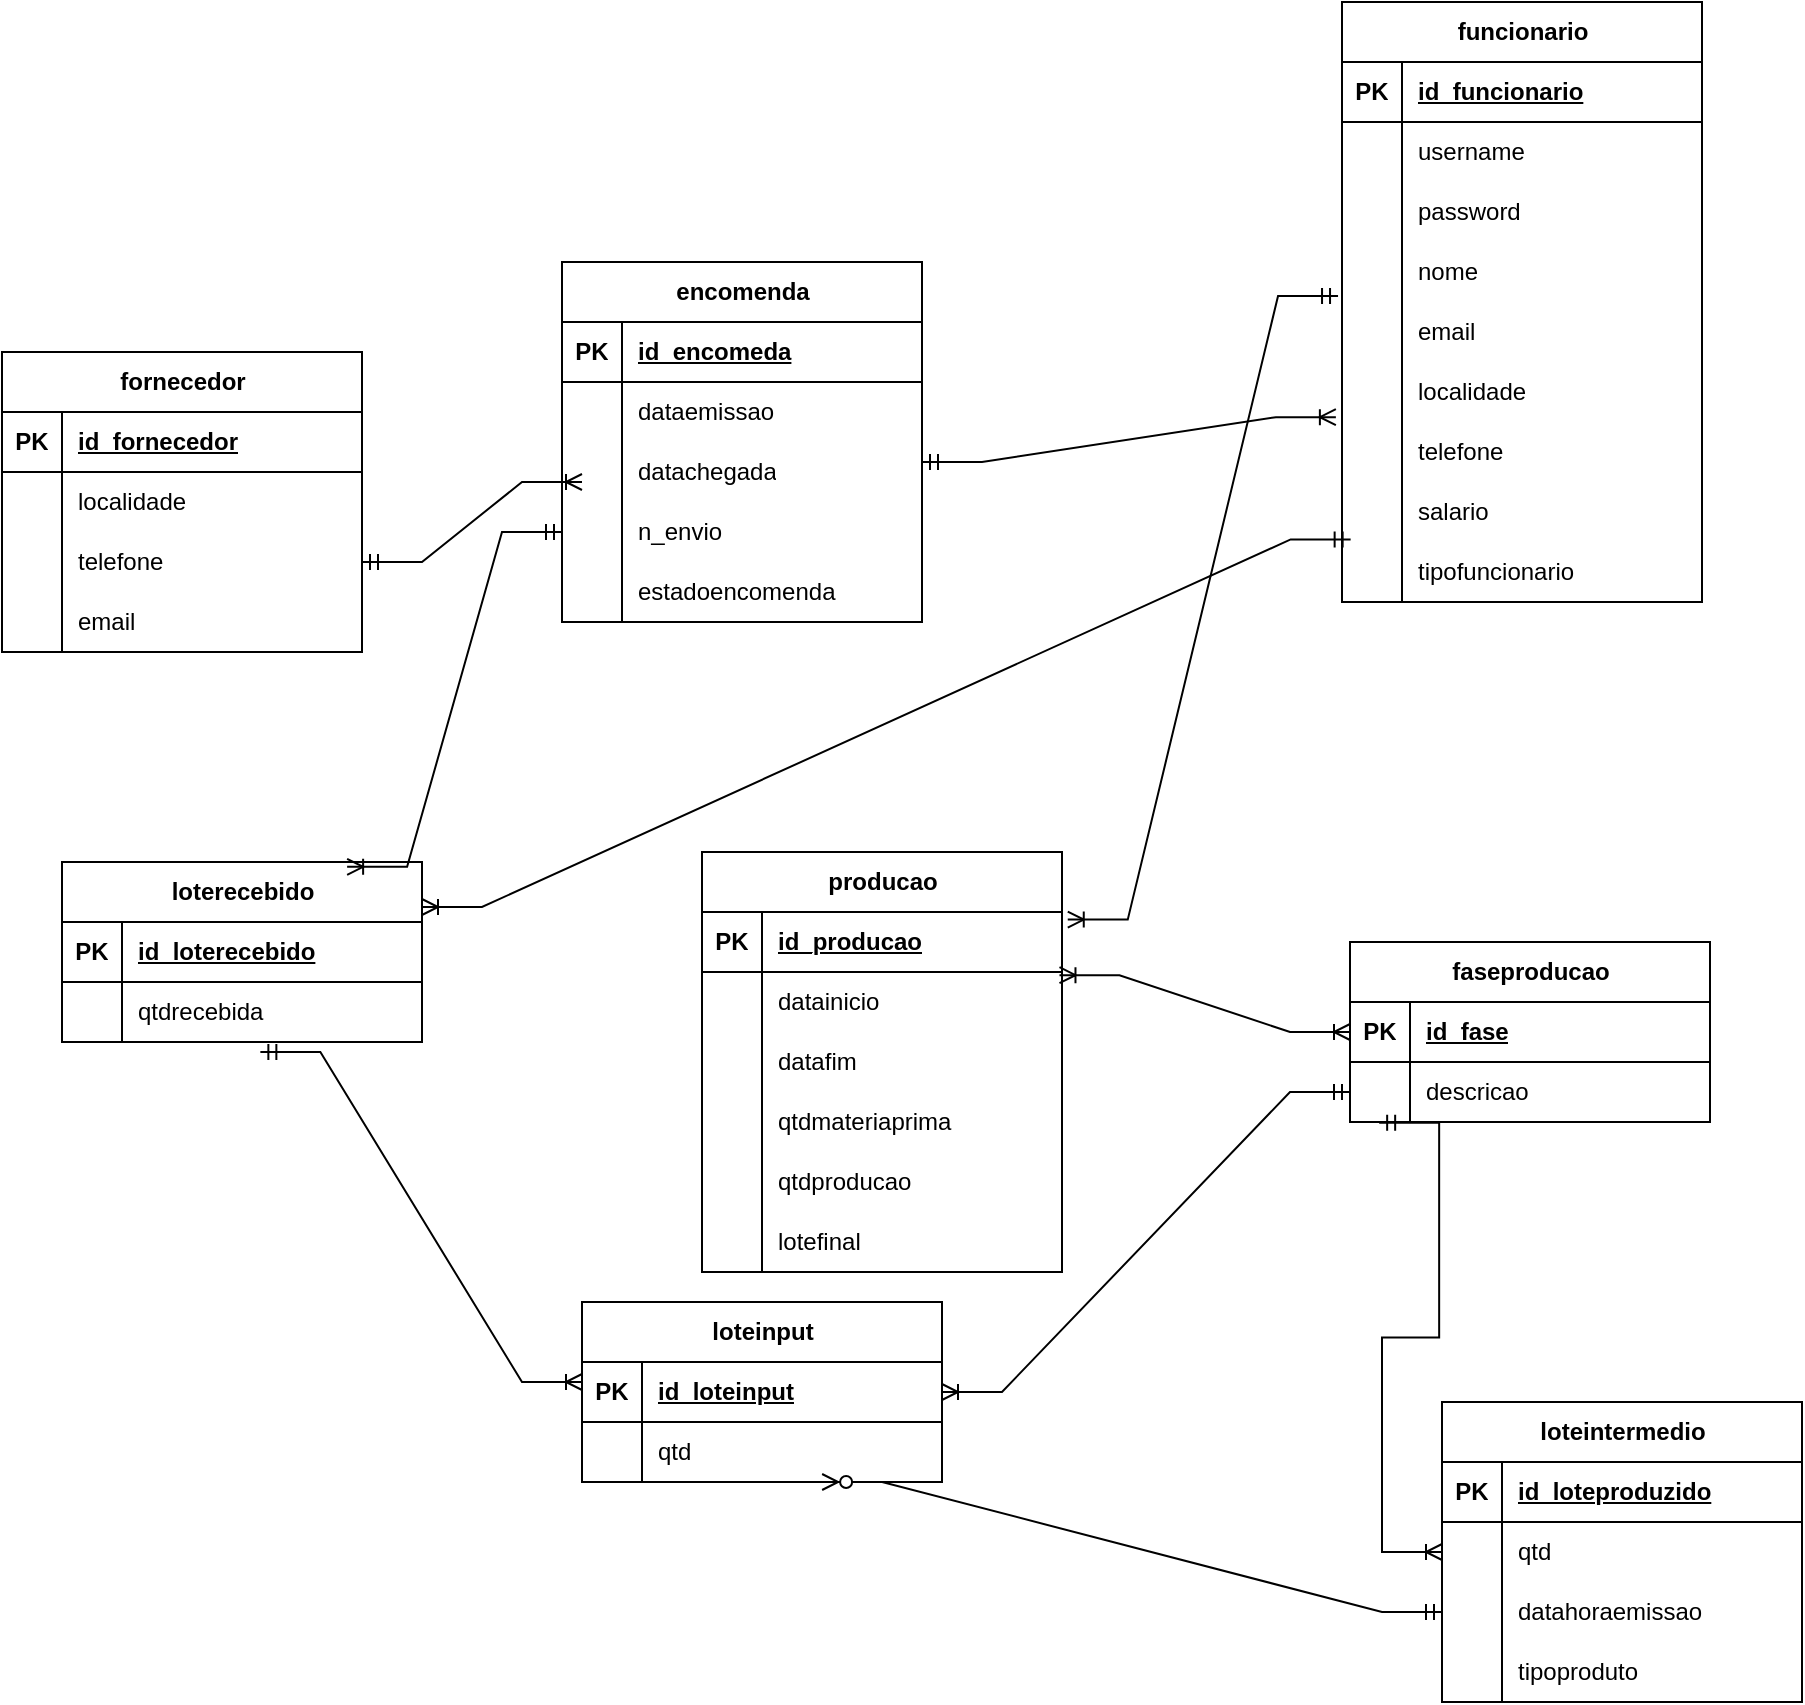 <mxfile version="22.0.3" type="device">
  <diagram name="Página-1" id="BqJx1loPq3U_Far-bLLe">
    <mxGraphModel dx="3147" dy="2271" grid="1" gridSize="10" guides="1" tooltips="1" connect="1" arrows="1" fold="1" page="1" pageScale="1" pageWidth="827" pageHeight="1169" math="0" shadow="0">
      <root>
        <mxCell id="0" />
        <mxCell id="1" parent="0" />
        <mxCell id="vWfVzMnItWS1IRysznyv-1" value="producao" style="shape=table;startSize=30;container=1;collapsible=1;childLayout=tableLayout;fixedRows=1;rowLines=0;fontStyle=1;align=center;resizeLast=1;html=1;" parent="1" vertex="1">
          <mxGeometry y="85" width="180" height="210" as="geometry" />
        </mxCell>
        <mxCell id="vWfVzMnItWS1IRysznyv-2" value="" style="shape=tableRow;horizontal=0;startSize=0;swimlaneHead=0;swimlaneBody=0;fillColor=none;collapsible=0;dropTarget=0;points=[[0,0.5],[1,0.5]];portConstraint=eastwest;top=0;left=0;right=0;bottom=1;" parent="vWfVzMnItWS1IRysznyv-1" vertex="1">
          <mxGeometry y="30" width="180" height="30" as="geometry" />
        </mxCell>
        <mxCell id="vWfVzMnItWS1IRysznyv-3" value="PK" style="shape=partialRectangle;connectable=0;fillColor=none;top=0;left=0;bottom=0;right=0;fontStyle=1;overflow=hidden;whiteSpace=wrap;html=1;" parent="vWfVzMnItWS1IRysznyv-2" vertex="1">
          <mxGeometry width="30" height="30" as="geometry">
            <mxRectangle width="30" height="30" as="alternateBounds" />
          </mxGeometry>
        </mxCell>
        <mxCell id="vWfVzMnItWS1IRysznyv-4" value="id_producao" style="shape=partialRectangle;connectable=0;fillColor=none;top=0;left=0;bottom=0;right=0;align=left;spacingLeft=6;fontStyle=5;overflow=hidden;whiteSpace=wrap;html=1;" parent="vWfVzMnItWS1IRysznyv-2" vertex="1">
          <mxGeometry x="30" width="150" height="30" as="geometry">
            <mxRectangle width="150" height="30" as="alternateBounds" />
          </mxGeometry>
        </mxCell>
        <mxCell id="vWfVzMnItWS1IRysznyv-8" value="" style="shape=tableRow;horizontal=0;startSize=0;swimlaneHead=0;swimlaneBody=0;fillColor=none;collapsible=0;dropTarget=0;points=[[0,0.5],[1,0.5]];portConstraint=eastwest;top=0;left=0;right=0;bottom=0;" parent="vWfVzMnItWS1IRysznyv-1" vertex="1">
          <mxGeometry y="60" width="180" height="30" as="geometry" />
        </mxCell>
        <mxCell id="vWfVzMnItWS1IRysznyv-9" value="" style="shape=partialRectangle;connectable=0;fillColor=none;top=0;left=0;bottom=0;right=0;editable=1;overflow=hidden;whiteSpace=wrap;html=1;" parent="vWfVzMnItWS1IRysznyv-8" vertex="1">
          <mxGeometry width="30" height="30" as="geometry">
            <mxRectangle width="30" height="30" as="alternateBounds" />
          </mxGeometry>
        </mxCell>
        <mxCell id="vWfVzMnItWS1IRysznyv-10" value="datainicio" style="shape=partialRectangle;connectable=0;fillColor=none;top=0;left=0;bottom=0;right=0;align=left;spacingLeft=6;overflow=hidden;whiteSpace=wrap;html=1;" parent="vWfVzMnItWS1IRysznyv-8" vertex="1">
          <mxGeometry x="30" width="150" height="30" as="geometry">
            <mxRectangle width="150" height="30" as="alternateBounds" />
          </mxGeometry>
        </mxCell>
        <mxCell id="vWfVzMnItWS1IRysznyv-11" value="" style="shape=tableRow;horizontal=0;startSize=0;swimlaneHead=0;swimlaneBody=0;fillColor=none;collapsible=0;dropTarget=0;points=[[0,0.5],[1,0.5]];portConstraint=eastwest;top=0;left=0;right=0;bottom=0;" parent="vWfVzMnItWS1IRysznyv-1" vertex="1">
          <mxGeometry y="90" width="180" height="30" as="geometry" />
        </mxCell>
        <mxCell id="vWfVzMnItWS1IRysznyv-12" value="" style="shape=partialRectangle;connectable=0;fillColor=none;top=0;left=0;bottom=0;right=0;editable=1;overflow=hidden;whiteSpace=wrap;html=1;" parent="vWfVzMnItWS1IRysznyv-11" vertex="1">
          <mxGeometry width="30" height="30" as="geometry">
            <mxRectangle width="30" height="30" as="alternateBounds" />
          </mxGeometry>
        </mxCell>
        <mxCell id="vWfVzMnItWS1IRysznyv-13" value="datafim" style="shape=partialRectangle;connectable=0;fillColor=none;top=0;left=0;bottom=0;right=0;align=left;spacingLeft=6;overflow=hidden;whiteSpace=wrap;html=1;" parent="vWfVzMnItWS1IRysznyv-11" vertex="1">
          <mxGeometry x="30" width="150" height="30" as="geometry">
            <mxRectangle width="150" height="30" as="alternateBounds" />
          </mxGeometry>
        </mxCell>
        <mxCell id="vWfVzMnItWS1IRysznyv-14" value="" style="shape=tableRow;horizontal=0;startSize=0;swimlaneHead=0;swimlaneBody=0;fillColor=none;collapsible=0;dropTarget=0;points=[[0,0.5],[1,0.5]];portConstraint=eastwest;top=0;left=0;right=0;bottom=0;" parent="vWfVzMnItWS1IRysznyv-1" vertex="1">
          <mxGeometry y="120" width="180" height="30" as="geometry" />
        </mxCell>
        <mxCell id="vWfVzMnItWS1IRysznyv-15" value="" style="shape=partialRectangle;connectable=0;fillColor=none;top=0;left=0;bottom=0;right=0;editable=1;overflow=hidden;whiteSpace=wrap;html=1;" parent="vWfVzMnItWS1IRysznyv-14" vertex="1">
          <mxGeometry width="30" height="30" as="geometry">
            <mxRectangle width="30" height="30" as="alternateBounds" />
          </mxGeometry>
        </mxCell>
        <mxCell id="vWfVzMnItWS1IRysznyv-16" value="qtdmateriaprima" style="shape=partialRectangle;connectable=0;fillColor=none;top=0;left=0;bottom=0;right=0;align=left;spacingLeft=6;overflow=hidden;whiteSpace=wrap;html=1;" parent="vWfVzMnItWS1IRysznyv-14" vertex="1">
          <mxGeometry x="30" width="150" height="30" as="geometry">
            <mxRectangle width="150" height="30" as="alternateBounds" />
          </mxGeometry>
        </mxCell>
        <mxCell id="vWfVzMnItWS1IRysznyv-17" value="" style="shape=tableRow;horizontal=0;startSize=0;swimlaneHead=0;swimlaneBody=0;fillColor=none;collapsible=0;dropTarget=0;points=[[0,0.5],[1,0.5]];portConstraint=eastwest;top=0;left=0;right=0;bottom=0;" parent="vWfVzMnItWS1IRysznyv-1" vertex="1">
          <mxGeometry y="150" width="180" height="30" as="geometry" />
        </mxCell>
        <mxCell id="vWfVzMnItWS1IRysznyv-18" value="" style="shape=partialRectangle;connectable=0;fillColor=none;top=0;left=0;bottom=0;right=0;editable=1;overflow=hidden;whiteSpace=wrap;html=1;" parent="vWfVzMnItWS1IRysznyv-17" vertex="1">
          <mxGeometry width="30" height="30" as="geometry">
            <mxRectangle width="30" height="30" as="alternateBounds" />
          </mxGeometry>
        </mxCell>
        <mxCell id="vWfVzMnItWS1IRysznyv-19" value="qtdproducao" style="shape=partialRectangle;connectable=0;fillColor=none;top=0;left=0;bottom=0;right=0;align=left;spacingLeft=6;overflow=hidden;whiteSpace=wrap;html=1;" parent="vWfVzMnItWS1IRysznyv-17" vertex="1">
          <mxGeometry x="30" width="150" height="30" as="geometry">
            <mxRectangle width="150" height="30" as="alternateBounds" />
          </mxGeometry>
        </mxCell>
        <mxCell id="vpGFPAQfYoKyN3KcbNn1-1" value="" style="shape=tableRow;horizontal=0;startSize=0;swimlaneHead=0;swimlaneBody=0;fillColor=none;collapsible=0;dropTarget=0;points=[[0,0.5],[1,0.5]];portConstraint=eastwest;top=0;left=0;right=0;bottom=0;" parent="vWfVzMnItWS1IRysznyv-1" vertex="1">
          <mxGeometry y="180" width="180" height="30" as="geometry" />
        </mxCell>
        <mxCell id="vpGFPAQfYoKyN3KcbNn1-2" value="" style="shape=partialRectangle;connectable=0;fillColor=none;top=0;left=0;bottom=0;right=0;editable=1;overflow=hidden;whiteSpace=wrap;html=1;" parent="vpGFPAQfYoKyN3KcbNn1-1" vertex="1">
          <mxGeometry width="30" height="30" as="geometry">
            <mxRectangle width="30" height="30" as="alternateBounds" />
          </mxGeometry>
        </mxCell>
        <mxCell id="vpGFPAQfYoKyN3KcbNn1-3" value="lotefinal" style="shape=partialRectangle;connectable=0;fillColor=none;top=0;left=0;bottom=0;right=0;align=left;spacingLeft=6;overflow=hidden;whiteSpace=wrap;html=1;" parent="vpGFPAQfYoKyN3KcbNn1-1" vertex="1">
          <mxGeometry x="30" width="150" height="30" as="geometry">
            <mxRectangle width="150" height="30" as="alternateBounds" />
          </mxGeometry>
        </mxCell>
        <mxCell id="vWfVzMnItWS1IRysznyv-20" value="faseproducao" style="shape=table;startSize=30;container=1;collapsible=1;childLayout=tableLayout;fixedRows=1;rowLines=0;fontStyle=1;align=center;resizeLast=1;html=1;" parent="1" vertex="1">
          <mxGeometry x="324" y="130" width="180" height="90" as="geometry" />
        </mxCell>
        <mxCell id="vWfVzMnItWS1IRysznyv-21" value="" style="shape=tableRow;horizontal=0;startSize=0;swimlaneHead=0;swimlaneBody=0;fillColor=none;collapsible=0;dropTarget=0;points=[[0,0.5],[1,0.5]];portConstraint=eastwest;top=0;left=0;right=0;bottom=1;" parent="vWfVzMnItWS1IRysznyv-20" vertex="1">
          <mxGeometry y="30" width="180" height="30" as="geometry" />
        </mxCell>
        <mxCell id="vWfVzMnItWS1IRysznyv-22" value="PK" style="shape=partialRectangle;connectable=0;fillColor=none;top=0;left=0;bottom=0;right=0;fontStyle=1;overflow=hidden;whiteSpace=wrap;html=1;" parent="vWfVzMnItWS1IRysznyv-21" vertex="1">
          <mxGeometry width="30" height="30" as="geometry">
            <mxRectangle width="30" height="30" as="alternateBounds" />
          </mxGeometry>
        </mxCell>
        <mxCell id="vWfVzMnItWS1IRysznyv-23" value="id_fase" style="shape=partialRectangle;connectable=0;fillColor=none;top=0;left=0;bottom=0;right=0;align=left;spacingLeft=6;fontStyle=5;overflow=hidden;whiteSpace=wrap;html=1;" parent="vWfVzMnItWS1IRysznyv-21" vertex="1">
          <mxGeometry x="30" width="150" height="30" as="geometry">
            <mxRectangle width="150" height="30" as="alternateBounds" />
          </mxGeometry>
        </mxCell>
        <mxCell id="vWfVzMnItWS1IRysznyv-24" value="" style="shape=tableRow;horizontal=0;startSize=0;swimlaneHead=0;swimlaneBody=0;fillColor=none;collapsible=0;dropTarget=0;points=[[0,0.5],[1,0.5]];portConstraint=eastwest;top=0;left=0;right=0;bottom=0;" parent="vWfVzMnItWS1IRysznyv-20" vertex="1">
          <mxGeometry y="60" width="180" height="30" as="geometry" />
        </mxCell>
        <mxCell id="vWfVzMnItWS1IRysznyv-25" value="" style="shape=partialRectangle;connectable=0;fillColor=none;top=0;left=0;bottom=0;right=0;editable=1;overflow=hidden;whiteSpace=wrap;html=1;" parent="vWfVzMnItWS1IRysznyv-24" vertex="1">
          <mxGeometry width="30" height="30" as="geometry">
            <mxRectangle width="30" height="30" as="alternateBounds" />
          </mxGeometry>
        </mxCell>
        <mxCell id="vWfVzMnItWS1IRysznyv-26" value="descricao" style="shape=partialRectangle;connectable=0;fillColor=none;top=0;left=0;bottom=0;right=0;align=left;spacingLeft=6;overflow=hidden;whiteSpace=wrap;html=1;" parent="vWfVzMnItWS1IRysznyv-24" vertex="1">
          <mxGeometry x="30" width="150" height="30" as="geometry">
            <mxRectangle width="150" height="30" as="alternateBounds" />
          </mxGeometry>
        </mxCell>
        <mxCell id="vWfVzMnItWS1IRysznyv-33" value="" style="edgeStyle=entityRelationEdgeStyle;fontSize=12;html=1;endArrow=ERoneToMany;startArrow=ERoneToMany;rounded=0;exitX=0.993;exitY=0.053;exitDx=0;exitDy=0;exitPerimeter=0;entryX=0;entryY=0.5;entryDx=0;entryDy=0;" parent="1" source="vWfVzMnItWS1IRysznyv-8" target="vWfVzMnItWS1IRysznyv-21" edge="1">
          <mxGeometry width="100" height="100" relative="1" as="geometry">
            <mxPoint x="220" y="270" as="sourcePoint" />
            <mxPoint x="320" y="170" as="targetPoint" />
          </mxGeometry>
        </mxCell>
        <mxCell id="vWfVzMnItWS1IRysznyv-34" value="funcionario" style="shape=table;startSize=30;container=1;collapsible=1;childLayout=tableLayout;fixedRows=1;rowLines=0;fontStyle=1;align=center;resizeLast=1;html=1;" parent="1" vertex="1">
          <mxGeometry x="320" y="-340" width="180" height="300" as="geometry" />
        </mxCell>
        <mxCell id="vWfVzMnItWS1IRysznyv-35" value="" style="shape=tableRow;horizontal=0;startSize=0;swimlaneHead=0;swimlaneBody=0;fillColor=none;collapsible=0;dropTarget=0;points=[[0,0.5],[1,0.5]];portConstraint=eastwest;top=0;left=0;right=0;bottom=1;" parent="vWfVzMnItWS1IRysznyv-34" vertex="1">
          <mxGeometry y="30" width="180" height="30" as="geometry" />
        </mxCell>
        <mxCell id="vWfVzMnItWS1IRysznyv-36" value="PK" style="shape=partialRectangle;connectable=0;fillColor=none;top=0;left=0;bottom=0;right=0;fontStyle=1;overflow=hidden;whiteSpace=wrap;html=1;" parent="vWfVzMnItWS1IRysznyv-35" vertex="1">
          <mxGeometry width="30" height="30" as="geometry">
            <mxRectangle width="30" height="30" as="alternateBounds" />
          </mxGeometry>
        </mxCell>
        <mxCell id="vWfVzMnItWS1IRysznyv-37" value="id_funcionario" style="shape=partialRectangle;connectable=0;fillColor=none;top=0;left=0;bottom=0;right=0;align=left;spacingLeft=6;fontStyle=5;overflow=hidden;whiteSpace=wrap;html=1;" parent="vWfVzMnItWS1IRysznyv-35" vertex="1">
          <mxGeometry x="30" width="150" height="30" as="geometry">
            <mxRectangle width="150" height="30" as="alternateBounds" />
          </mxGeometry>
        </mxCell>
        <mxCell id="vWfVzMnItWS1IRysznyv-38" value="" style="shape=tableRow;horizontal=0;startSize=0;swimlaneHead=0;swimlaneBody=0;fillColor=none;collapsible=0;dropTarget=0;points=[[0,0.5],[1,0.5]];portConstraint=eastwest;top=0;left=0;right=0;bottom=0;" parent="vWfVzMnItWS1IRysznyv-34" vertex="1">
          <mxGeometry y="60" width="180" height="30" as="geometry" />
        </mxCell>
        <mxCell id="vWfVzMnItWS1IRysznyv-39" value="" style="shape=partialRectangle;connectable=0;fillColor=none;top=0;left=0;bottom=0;right=0;editable=1;overflow=hidden;whiteSpace=wrap;html=1;" parent="vWfVzMnItWS1IRysznyv-38" vertex="1">
          <mxGeometry width="30" height="30" as="geometry">
            <mxRectangle width="30" height="30" as="alternateBounds" />
          </mxGeometry>
        </mxCell>
        <mxCell id="vWfVzMnItWS1IRysznyv-40" value="username" style="shape=partialRectangle;connectable=0;fillColor=none;top=0;left=0;bottom=0;right=0;align=left;spacingLeft=6;overflow=hidden;whiteSpace=wrap;html=1;" parent="vWfVzMnItWS1IRysznyv-38" vertex="1">
          <mxGeometry x="30" width="150" height="30" as="geometry">
            <mxRectangle width="150" height="30" as="alternateBounds" />
          </mxGeometry>
        </mxCell>
        <mxCell id="vWfVzMnItWS1IRysznyv-41" value="" style="shape=tableRow;horizontal=0;startSize=0;swimlaneHead=0;swimlaneBody=0;fillColor=none;collapsible=0;dropTarget=0;points=[[0,0.5],[1,0.5]];portConstraint=eastwest;top=0;left=0;right=0;bottom=0;" parent="vWfVzMnItWS1IRysznyv-34" vertex="1">
          <mxGeometry y="90" width="180" height="30" as="geometry" />
        </mxCell>
        <mxCell id="vWfVzMnItWS1IRysznyv-42" value="" style="shape=partialRectangle;connectable=0;fillColor=none;top=0;left=0;bottom=0;right=0;editable=1;overflow=hidden;whiteSpace=wrap;html=1;" parent="vWfVzMnItWS1IRysznyv-41" vertex="1">
          <mxGeometry width="30" height="30" as="geometry">
            <mxRectangle width="30" height="30" as="alternateBounds" />
          </mxGeometry>
        </mxCell>
        <mxCell id="vWfVzMnItWS1IRysznyv-43" value="password" style="shape=partialRectangle;connectable=0;fillColor=none;top=0;left=0;bottom=0;right=0;align=left;spacingLeft=6;overflow=hidden;whiteSpace=wrap;html=1;" parent="vWfVzMnItWS1IRysznyv-41" vertex="1">
          <mxGeometry x="30" width="150" height="30" as="geometry">
            <mxRectangle width="150" height="30" as="alternateBounds" />
          </mxGeometry>
        </mxCell>
        <mxCell id="vWfVzMnItWS1IRysznyv-44" value="" style="shape=tableRow;horizontal=0;startSize=0;swimlaneHead=0;swimlaneBody=0;fillColor=none;collapsible=0;dropTarget=0;points=[[0,0.5],[1,0.5]];portConstraint=eastwest;top=0;left=0;right=0;bottom=0;" parent="vWfVzMnItWS1IRysznyv-34" vertex="1">
          <mxGeometry y="120" width="180" height="30" as="geometry" />
        </mxCell>
        <mxCell id="vWfVzMnItWS1IRysznyv-45" value="" style="shape=partialRectangle;connectable=0;fillColor=none;top=0;left=0;bottom=0;right=0;editable=1;overflow=hidden;whiteSpace=wrap;html=1;" parent="vWfVzMnItWS1IRysznyv-44" vertex="1">
          <mxGeometry width="30" height="30" as="geometry">
            <mxRectangle width="30" height="30" as="alternateBounds" />
          </mxGeometry>
        </mxCell>
        <mxCell id="vWfVzMnItWS1IRysznyv-46" value="nome" style="shape=partialRectangle;connectable=0;fillColor=none;top=0;left=0;bottom=0;right=0;align=left;spacingLeft=6;overflow=hidden;whiteSpace=wrap;html=1;" parent="vWfVzMnItWS1IRysznyv-44" vertex="1">
          <mxGeometry x="30" width="150" height="30" as="geometry">
            <mxRectangle width="150" height="30" as="alternateBounds" />
          </mxGeometry>
        </mxCell>
        <mxCell id="vWfVzMnItWS1IRysznyv-47" value="" style="shape=tableRow;horizontal=0;startSize=0;swimlaneHead=0;swimlaneBody=0;fillColor=none;collapsible=0;dropTarget=0;points=[[0,0.5],[1,0.5]];portConstraint=eastwest;top=0;left=0;right=0;bottom=0;" parent="vWfVzMnItWS1IRysznyv-34" vertex="1">
          <mxGeometry y="150" width="180" height="30" as="geometry" />
        </mxCell>
        <mxCell id="vWfVzMnItWS1IRysznyv-48" value="" style="shape=partialRectangle;connectable=0;fillColor=none;top=0;left=0;bottom=0;right=0;editable=1;overflow=hidden;whiteSpace=wrap;html=1;" parent="vWfVzMnItWS1IRysznyv-47" vertex="1">
          <mxGeometry width="30" height="30" as="geometry">
            <mxRectangle width="30" height="30" as="alternateBounds" />
          </mxGeometry>
        </mxCell>
        <mxCell id="vWfVzMnItWS1IRysznyv-49" value="email" style="shape=partialRectangle;connectable=0;fillColor=none;top=0;left=0;bottom=0;right=0;align=left;spacingLeft=6;overflow=hidden;whiteSpace=wrap;html=1;" parent="vWfVzMnItWS1IRysznyv-47" vertex="1">
          <mxGeometry x="30" width="150" height="30" as="geometry">
            <mxRectangle width="150" height="30" as="alternateBounds" />
          </mxGeometry>
        </mxCell>
        <mxCell id="vWfVzMnItWS1IRysznyv-50" value="" style="shape=tableRow;horizontal=0;startSize=0;swimlaneHead=0;swimlaneBody=0;fillColor=none;collapsible=0;dropTarget=0;points=[[0,0.5],[1,0.5]];portConstraint=eastwest;top=0;left=0;right=0;bottom=0;" parent="vWfVzMnItWS1IRysznyv-34" vertex="1">
          <mxGeometry y="180" width="180" height="30" as="geometry" />
        </mxCell>
        <mxCell id="vWfVzMnItWS1IRysznyv-51" value="" style="shape=partialRectangle;connectable=0;fillColor=none;top=0;left=0;bottom=0;right=0;editable=1;overflow=hidden;whiteSpace=wrap;html=1;" parent="vWfVzMnItWS1IRysznyv-50" vertex="1">
          <mxGeometry width="30" height="30" as="geometry">
            <mxRectangle width="30" height="30" as="alternateBounds" />
          </mxGeometry>
        </mxCell>
        <mxCell id="vWfVzMnItWS1IRysznyv-52" value="localidade" style="shape=partialRectangle;connectable=0;fillColor=none;top=0;left=0;bottom=0;right=0;align=left;spacingLeft=6;overflow=hidden;whiteSpace=wrap;html=1;" parent="vWfVzMnItWS1IRysznyv-50" vertex="1">
          <mxGeometry x="30" width="150" height="30" as="geometry">
            <mxRectangle width="150" height="30" as="alternateBounds" />
          </mxGeometry>
        </mxCell>
        <mxCell id="vWfVzMnItWS1IRysznyv-56" value="" style="shape=tableRow;horizontal=0;startSize=0;swimlaneHead=0;swimlaneBody=0;fillColor=none;collapsible=0;dropTarget=0;points=[[0,0.5],[1,0.5]];portConstraint=eastwest;top=0;left=0;right=0;bottom=0;" parent="vWfVzMnItWS1IRysznyv-34" vertex="1">
          <mxGeometry y="210" width="180" height="30" as="geometry" />
        </mxCell>
        <mxCell id="vWfVzMnItWS1IRysznyv-57" value="" style="shape=partialRectangle;connectable=0;fillColor=none;top=0;left=0;bottom=0;right=0;editable=1;overflow=hidden;whiteSpace=wrap;html=1;" parent="vWfVzMnItWS1IRysznyv-56" vertex="1">
          <mxGeometry width="30" height="30" as="geometry">
            <mxRectangle width="30" height="30" as="alternateBounds" />
          </mxGeometry>
        </mxCell>
        <mxCell id="vWfVzMnItWS1IRysznyv-58" value="telefone" style="shape=partialRectangle;connectable=0;fillColor=none;top=0;left=0;bottom=0;right=0;align=left;spacingLeft=6;overflow=hidden;whiteSpace=wrap;html=1;" parent="vWfVzMnItWS1IRysznyv-56" vertex="1">
          <mxGeometry x="30" width="150" height="30" as="geometry">
            <mxRectangle width="150" height="30" as="alternateBounds" />
          </mxGeometry>
        </mxCell>
        <mxCell id="vWfVzMnItWS1IRysznyv-59" value="" style="shape=tableRow;horizontal=0;startSize=0;swimlaneHead=0;swimlaneBody=0;fillColor=none;collapsible=0;dropTarget=0;points=[[0,0.5],[1,0.5]];portConstraint=eastwest;top=0;left=0;right=0;bottom=0;" parent="vWfVzMnItWS1IRysznyv-34" vertex="1">
          <mxGeometry y="240" width="180" height="30" as="geometry" />
        </mxCell>
        <mxCell id="vWfVzMnItWS1IRysznyv-60" value="" style="shape=partialRectangle;connectable=0;fillColor=none;top=0;left=0;bottom=0;right=0;editable=1;overflow=hidden;whiteSpace=wrap;html=1;" parent="vWfVzMnItWS1IRysznyv-59" vertex="1">
          <mxGeometry width="30" height="30" as="geometry">
            <mxRectangle width="30" height="30" as="alternateBounds" />
          </mxGeometry>
        </mxCell>
        <mxCell id="vWfVzMnItWS1IRysznyv-61" value="salario" style="shape=partialRectangle;connectable=0;fillColor=none;top=0;left=0;bottom=0;right=0;align=left;spacingLeft=6;overflow=hidden;whiteSpace=wrap;html=1;" parent="vWfVzMnItWS1IRysznyv-59" vertex="1">
          <mxGeometry x="30" width="150" height="30" as="geometry">
            <mxRectangle width="150" height="30" as="alternateBounds" />
          </mxGeometry>
        </mxCell>
        <mxCell id="vWfVzMnItWS1IRysznyv-62" value="" style="shape=tableRow;horizontal=0;startSize=0;swimlaneHead=0;swimlaneBody=0;fillColor=none;collapsible=0;dropTarget=0;points=[[0,0.5],[1,0.5]];portConstraint=eastwest;top=0;left=0;right=0;bottom=0;" parent="vWfVzMnItWS1IRysznyv-34" vertex="1">
          <mxGeometry y="270" width="180" height="30" as="geometry" />
        </mxCell>
        <mxCell id="vWfVzMnItWS1IRysznyv-63" value="" style="shape=partialRectangle;connectable=0;fillColor=none;top=0;left=0;bottom=0;right=0;editable=1;overflow=hidden;whiteSpace=wrap;html=1;" parent="vWfVzMnItWS1IRysznyv-62" vertex="1">
          <mxGeometry width="30" height="30" as="geometry">
            <mxRectangle width="30" height="30" as="alternateBounds" />
          </mxGeometry>
        </mxCell>
        <mxCell id="vWfVzMnItWS1IRysznyv-64" value="tipofuncionario" style="shape=partialRectangle;connectable=0;fillColor=none;top=0;left=0;bottom=0;right=0;align=left;spacingLeft=6;overflow=hidden;whiteSpace=wrap;html=1;" parent="vWfVzMnItWS1IRysznyv-62" vertex="1">
          <mxGeometry x="30" width="150" height="30" as="geometry">
            <mxRectangle width="150" height="30" as="alternateBounds" />
          </mxGeometry>
        </mxCell>
        <mxCell id="vWfVzMnItWS1IRysznyv-65" value="" style="edgeStyle=entityRelationEdgeStyle;fontSize=12;html=1;endArrow=ERoneToMany;startArrow=ERmandOne;rounded=0;entryX=1.016;entryY=0.127;entryDx=0;entryDy=0;entryPerimeter=0;exitX=-0.011;exitY=-0.1;exitDx=0;exitDy=0;exitPerimeter=0;" parent="1" source="vWfVzMnItWS1IRysznyv-47" target="vWfVzMnItWS1IRysznyv-2" edge="1">
          <mxGeometry width="100" height="100" relative="1" as="geometry">
            <mxPoint x="100" y="50" as="sourcePoint" />
            <mxPoint x="200" y="-50" as="targetPoint" />
          </mxGeometry>
        </mxCell>
        <mxCell id="9DWv0LBb1VWMsfZxwicx-15" value="encomenda" style="shape=table;startSize=30;container=1;collapsible=1;childLayout=tableLayout;fixedRows=1;rowLines=0;fontStyle=1;align=center;resizeLast=1;html=1;" parent="1" vertex="1">
          <mxGeometry x="-70" y="-210" width="180" height="180" as="geometry" />
        </mxCell>
        <mxCell id="9DWv0LBb1VWMsfZxwicx-16" value="" style="shape=tableRow;horizontal=0;startSize=0;swimlaneHead=0;swimlaneBody=0;fillColor=none;collapsible=0;dropTarget=0;points=[[0,0.5],[1,0.5]];portConstraint=eastwest;top=0;left=0;right=0;bottom=1;" parent="9DWv0LBb1VWMsfZxwicx-15" vertex="1">
          <mxGeometry y="30" width="180" height="30" as="geometry" />
        </mxCell>
        <mxCell id="9DWv0LBb1VWMsfZxwicx-17" value="PK" style="shape=partialRectangle;connectable=0;fillColor=none;top=0;left=0;bottom=0;right=0;fontStyle=1;overflow=hidden;whiteSpace=wrap;html=1;" parent="9DWv0LBb1VWMsfZxwicx-16" vertex="1">
          <mxGeometry width="30" height="30" as="geometry">
            <mxRectangle width="30" height="30" as="alternateBounds" />
          </mxGeometry>
        </mxCell>
        <mxCell id="9DWv0LBb1VWMsfZxwicx-18" value="id_encomeda" style="shape=partialRectangle;connectable=0;fillColor=none;top=0;left=0;bottom=0;right=0;align=left;spacingLeft=6;fontStyle=5;overflow=hidden;whiteSpace=wrap;html=1;" parent="9DWv0LBb1VWMsfZxwicx-16" vertex="1">
          <mxGeometry x="30" width="150" height="30" as="geometry">
            <mxRectangle width="150" height="30" as="alternateBounds" />
          </mxGeometry>
        </mxCell>
        <mxCell id="9DWv0LBb1VWMsfZxwicx-19" value="" style="shape=tableRow;horizontal=0;startSize=0;swimlaneHead=0;swimlaneBody=0;fillColor=none;collapsible=0;dropTarget=0;points=[[0,0.5],[1,0.5]];portConstraint=eastwest;top=0;left=0;right=0;bottom=0;" parent="9DWv0LBb1VWMsfZxwicx-15" vertex="1">
          <mxGeometry y="60" width="180" height="30" as="geometry" />
        </mxCell>
        <mxCell id="9DWv0LBb1VWMsfZxwicx-20" value="" style="shape=partialRectangle;connectable=0;fillColor=none;top=0;left=0;bottom=0;right=0;editable=1;overflow=hidden;whiteSpace=wrap;html=1;" parent="9DWv0LBb1VWMsfZxwicx-19" vertex="1">
          <mxGeometry width="30" height="30" as="geometry">
            <mxRectangle width="30" height="30" as="alternateBounds" />
          </mxGeometry>
        </mxCell>
        <mxCell id="9DWv0LBb1VWMsfZxwicx-21" value="dataemissao" style="shape=partialRectangle;connectable=0;fillColor=none;top=0;left=0;bottom=0;right=0;align=left;spacingLeft=6;overflow=hidden;whiteSpace=wrap;html=1;" parent="9DWv0LBb1VWMsfZxwicx-19" vertex="1">
          <mxGeometry x="30" width="150" height="30" as="geometry">
            <mxRectangle width="150" height="30" as="alternateBounds" />
          </mxGeometry>
        </mxCell>
        <mxCell id="9DWv0LBb1VWMsfZxwicx-22" value="" style="shape=tableRow;horizontal=0;startSize=0;swimlaneHead=0;swimlaneBody=0;fillColor=none;collapsible=0;dropTarget=0;points=[[0,0.5],[1,0.5]];portConstraint=eastwest;top=0;left=0;right=0;bottom=0;" parent="9DWv0LBb1VWMsfZxwicx-15" vertex="1">
          <mxGeometry y="90" width="180" height="30" as="geometry" />
        </mxCell>
        <mxCell id="9DWv0LBb1VWMsfZxwicx-23" value="" style="shape=partialRectangle;connectable=0;fillColor=none;top=0;left=0;bottom=0;right=0;editable=1;overflow=hidden;whiteSpace=wrap;html=1;" parent="9DWv0LBb1VWMsfZxwicx-22" vertex="1">
          <mxGeometry width="30" height="30" as="geometry">
            <mxRectangle width="30" height="30" as="alternateBounds" />
          </mxGeometry>
        </mxCell>
        <mxCell id="9DWv0LBb1VWMsfZxwicx-24" value="datachegada" style="shape=partialRectangle;connectable=0;fillColor=none;top=0;left=0;bottom=0;right=0;align=left;spacingLeft=6;overflow=hidden;whiteSpace=wrap;html=1;" parent="9DWv0LBb1VWMsfZxwicx-22" vertex="1">
          <mxGeometry x="30" width="150" height="30" as="geometry">
            <mxRectangle width="150" height="30" as="alternateBounds" />
          </mxGeometry>
        </mxCell>
        <mxCell id="9DWv0LBb1VWMsfZxwicx-25" value="" style="shape=tableRow;horizontal=0;startSize=0;swimlaneHead=0;swimlaneBody=0;fillColor=none;collapsible=0;dropTarget=0;points=[[0,0.5],[1,0.5]];portConstraint=eastwest;top=0;left=0;right=0;bottom=0;" parent="9DWv0LBb1VWMsfZxwicx-15" vertex="1">
          <mxGeometry y="120" width="180" height="30" as="geometry" />
        </mxCell>
        <mxCell id="9DWv0LBb1VWMsfZxwicx-26" value="" style="shape=partialRectangle;connectable=0;fillColor=none;top=0;left=0;bottom=0;right=0;editable=1;overflow=hidden;whiteSpace=wrap;html=1;" parent="9DWv0LBb1VWMsfZxwicx-25" vertex="1">
          <mxGeometry width="30" height="30" as="geometry">
            <mxRectangle width="30" height="30" as="alternateBounds" />
          </mxGeometry>
        </mxCell>
        <mxCell id="9DWv0LBb1VWMsfZxwicx-27" value="n_envio" style="shape=partialRectangle;connectable=0;fillColor=none;top=0;left=0;bottom=0;right=0;align=left;spacingLeft=6;overflow=hidden;whiteSpace=wrap;html=1;" parent="9DWv0LBb1VWMsfZxwicx-25" vertex="1">
          <mxGeometry x="30" width="150" height="30" as="geometry">
            <mxRectangle width="150" height="30" as="alternateBounds" />
          </mxGeometry>
        </mxCell>
        <mxCell id="9DWv0LBb1VWMsfZxwicx-28" value="" style="shape=tableRow;horizontal=0;startSize=0;swimlaneHead=0;swimlaneBody=0;fillColor=none;collapsible=0;dropTarget=0;points=[[0,0.5],[1,0.5]];portConstraint=eastwest;top=0;left=0;right=0;bottom=0;" parent="9DWv0LBb1VWMsfZxwicx-15" vertex="1">
          <mxGeometry y="150" width="180" height="30" as="geometry" />
        </mxCell>
        <mxCell id="9DWv0LBb1VWMsfZxwicx-29" value="" style="shape=partialRectangle;connectable=0;fillColor=none;top=0;left=0;bottom=0;right=0;editable=1;overflow=hidden;whiteSpace=wrap;html=1;" parent="9DWv0LBb1VWMsfZxwicx-28" vertex="1">
          <mxGeometry width="30" height="30" as="geometry">
            <mxRectangle width="30" height="30" as="alternateBounds" />
          </mxGeometry>
        </mxCell>
        <mxCell id="9DWv0LBb1VWMsfZxwicx-30" value="estadoencomenda" style="shape=partialRectangle;connectable=0;fillColor=none;top=0;left=0;bottom=0;right=0;align=left;spacingLeft=6;overflow=hidden;whiteSpace=wrap;html=1;" parent="9DWv0LBb1VWMsfZxwicx-28" vertex="1">
          <mxGeometry x="30" width="150" height="30" as="geometry">
            <mxRectangle width="150" height="30" as="alternateBounds" />
          </mxGeometry>
        </mxCell>
        <mxCell id="9DWv0LBb1VWMsfZxwicx-31" value="fornecedor" style="shape=table;startSize=30;container=1;collapsible=1;childLayout=tableLayout;fixedRows=1;rowLines=0;fontStyle=1;align=center;resizeLast=1;html=1;" parent="1" vertex="1">
          <mxGeometry x="-350" y="-165" width="180" height="150" as="geometry" />
        </mxCell>
        <mxCell id="9DWv0LBb1VWMsfZxwicx-32" value="" style="shape=tableRow;horizontal=0;startSize=0;swimlaneHead=0;swimlaneBody=0;fillColor=none;collapsible=0;dropTarget=0;points=[[0,0.5],[1,0.5]];portConstraint=eastwest;top=0;left=0;right=0;bottom=1;" parent="9DWv0LBb1VWMsfZxwicx-31" vertex="1">
          <mxGeometry y="30" width="180" height="30" as="geometry" />
        </mxCell>
        <mxCell id="9DWv0LBb1VWMsfZxwicx-33" value="PK" style="shape=partialRectangle;connectable=0;fillColor=none;top=0;left=0;bottom=0;right=0;fontStyle=1;overflow=hidden;whiteSpace=wrap;html=1;" parent="9DWv0LBb1VWMsfZxwicx-32" vertex="1">
          <mxGeometry width="30" height="30" as="geometry">
            <mxRectangle width="30" height="30" as="alternateBounds" />
          </mxGeometry>
        </mxCell>
        <mxCell id="9DWv0LBb1VWMsfZxwicx-34" value="id_fornecedor" style="shape=partialRectangle;connectable=0;fillColor=none;top=0;left=0;bottom=0;right=0;align=left;spacingLeft=6;fontStyle=5;overflow=hidden;whiteSpace=wrap;html=1;" parent="9DWv0LBb1VWMsfZxwicx-32" vertex="1">
          <mxGeometry x="30" width="150" height="30" as="geometry">
            <mxRectangle width="150" height="30" as="alternateBounds" />
          </mxGeometry>
        </mxCell>
        <mxCell id="9DWv0LBb1VWMsfZxwicx-35" value="" style="shape=tableRow;horizontal=0;startSize=0;swimlaneHead=0;swimlaneBody=0;fillColor=none;collapsible=0;dropTarget=0;points=[[0,0.5],[1,0.5]];portConstraint=eastwest;top=0;left=0;right=0;bottom=0;" parent="9DWv0LBb1VWMsfZxwicx-31" vertex="1">
          <mxGeometry y="60" width="180" height="30" as="geometry" />
        </mxCell>
        <mxCell id="9DWv0LBb1VWMsfZxwicx-36" value="" style="shape=partialRectangle;connectable=0;fillColor=none;top=0;left=0;bottom=0;right=0;editable=1;overflow=hidden;whiteSpace=wrap;html=1;" parent="9DWv0LBb1VWMsfZxwicx-35" vertex="1">
          <mxGeometry width="30" height="30" as="geometry">
            <mxRectangle width="30" height="30" as="alternateBounds" />
          </mxGeometry>
        </mxCell>
        <mxCell id="9DWv0LBb1VWMsfZxwicx-37" value="localidade" style="shape=partialRectangle;connectable=0;fillColor=none;top=0;left=0;bottom=0;right=0;align=left;spacingLeft=6;overflow=hidden;whiteSpace=wrap;html=1;" parent="9DWv0LBb1VWMsfZxwicx-35" vertex="1">
          <mxGeometry x="30" width="150" height="30" as="geometry">
            <mxRectangle width="150" height="30" as="alternateBounds" />
          </mxGeometry>
        </mxCell>
        <mxCell id="9DWv0LBb1VWMsfZxwicx-38" value="" style="shape=tableRow;horizontal=0;startSize=0;swimlaneHead=0;swimlaneBody=0;fillColor=none;collapsible=0;dropTarget=0;points=[[0,0.5],[1,0.5]];portConstraint=eastwest;top=0;left=0;right=0;bottom=0;" parent="9DWv0LBb1VWMsfZxwicx-31" vertex="1">
          <mxGeometry y="90" width="180" height="30" as="geometry" />
        </mxCell>
        <mxCell id="9DWv0LBb1VWMsfZxwicx-39" value="" style="shape=partialRectangle;connectable=0;fillColor=none;top=0;left=0;bottom=0;right=0;editable=1;overflow=hidden;whiteSpace=wrap;html=1;" parent="9DWv0LBb1VWMsfZxwicx-38" vertex="1">
          <mxGeometry width="30" height="30" as="geometry">
            <mxRectangle width="30" height="30" as="alternateBounds" />
          </mxGeometry>
        </mxCell>
        <mxCell id="9DWv0LBb1VWMsfZxwicx-40" value="telefone" style="shape=partialRectangle;connectable=0;fillColor=none;top=0;left=0;bottom=0;right=0;align=left;spacingLeft=6;overflow=hidden;whiteSpace=wrap;html=1;" parent="9DWv0LBb1VWMsfZxwicx-38" vertex="1">
          <mxGeometry x="30" width="150" height="30" as="geometry">
            <mxRectangle width="150" height="30" as="alternateBounds" />
          </mxGeometry>
        </mxCell>
        <mxCell id="9DWv0LBb1VWMsfZxwicx-41" value="" style="shape=tableRow;horizontal=0;startSize=0;swimlaneHead=0;swimlaneBody=0;fillColor=none;collapsible=0;dropTarget=0;points=[[0,0.5],[1,0.5]];portConstraint=eastwest;top=0;left=0;right=0;bottom=0;" parent="9DWv0LBb1VWMsfZxwicx-31" vertex="1">
          <mxGeometry y="120" width="180" height="30" as="geometry" />
        </mxCell>
        <mxCell id="9DWv0LBb1VWMsfZxwicx-42" value="" style="shape=partialRectangle;connectable=0;fillColor=none;top=0;left=0;bottom=0;right=0;editable=1;overflow=hidden;whiteSpace=wrap;html=1;" parent="9DWv0LBb1VWMsfZxwicx-41" vertex="1">
          <mxGeometry width="30" height="30" as="geometry">
            <mxRectangle width="30" height="30" as="alternateBounds" />
          </mxGeometry>
        </mxCell>
        <mxCell id="9DWv0LBb1VWMsfZxwicx-43" value="email" style="shape=partialRectangle;connectable=0;fillColor=none;top=0;left=0;bottom=0;right=0;align=left;spacingLeft=6;overflow=hidden;whiteSpace=wrap;html=1;" parent="9DWv0LBb1VWMsfZxwicx-41" vertex="1">
          <mxGeometry x="30" width="150" height="30" as="geometry">
            <mxRectangle width="150" height="30" as="alternateBounds" />
          </mxGeometry>
        </mxCell>
        <mxCell id="9DWv0LBb1VWMsfZxwicx-45" value="" style="edgeStyle=entityRelationEdgeStyle;fontSize=12;html=1;endArrow=ERoneToMany;startArrow=ERmandOne;rounded=0;exitX=1;exitY=0.5;exitDx=0;exitDy=0;" parent="1" source="9DWv0LBb1VWMsfZxwicx-38" edge="1">
          <mxGeometry width="100" height="100" relative="1" as="geometry">
            <mxPoint x="-160" as="sourcePoint" />
            <mxPoint x="-60" y="-100" as="targetPoint" />
          </mxGeometry>
        </mxCell>
        <mxCell id="9DWv0LBb1VWMsfZxwicx-46" value="loterecebido" style="shape=table;startSize=30;container=1;collapsible=1;childLayout=tableLayout;fixedRows=1;rowLines=0;fontStyle=1;align=center;resizeLast=1;html=1;" parent="1" vertex="1">
          <mxGeometry x="-320" y="90" width="180" height="90" as="geometry" />
        </mxCell>
        <mxCell id="9DWv0LBb1VWMsfZxwicx-47" value="" style="shape=tableRow;horizontal=0;startSize=0;swimlaneHead=0;swimlaneBody=0;fillColor=none;collapsible=0;dropTarget=0;points=[[0,0.5],[1,0.5]];portConstraint=eastwest;top=0;left=0;right=0;bottom=1;" parent="9DWv0LBb1VWMsfZxwicx-46" vertex="1">
          <mxGeometry y="30" width="180" height="30" as="geometry" />
        </mxCell>
        <mxCell id="9DWv0LBb1VWMsfZxwicx-48" value="PK" style="shape=partialRectangle;connectable=0;fillColor=none;top=0;left=0;bottom=0;right=0;fontStyle=1;overflow=hidden;whiteSpace=wrap;html=1;" parent="9DWv0LBb1VWMsfZxwicx-47" vertex="1">
          <mxGeometry width="30" height="30" as="geometry">
            <mxRectangle width="30" height="30" as="alternateBounds" />
          </mxGeometry>
        </mxCell>
        <mxCell id="9DWv0LBb1VWMsfZxwicx-49" value="id_loterecebido" style="shape=partialRectangle;connectable=0;fillColor=none;top=0;left=0;bottom=0;right=0;align=left;spacingLeft=6;fontStyle=5;overflow=hidden;whiteSpace=wrap;html=1;" parent="9DWv0LBb1VWMsfZxwicx-47" vertex="1">
          <mxGeometry x="30" width="150" height="30" as="geometry">
            <mxRectangle width="150" height="30" as="alternateBounds" />
          </mxGeometry>
        </mxCell>
        <mxCell id="9DWv0LBb1VWMsfZxwicx-50" value="" style="shape=tableRow;horizontal=0;startSize=0;swimlaneHead=0;swimlaneBody=0;fillColor=none;collapsible=0;dropTarget=0;points=[[0,0.5],[1,0.5]];portConstraint=eastwest;top=0;left=0;right=0;bottom=0;" parent="9DWv0LBb1VWMsfZxwicx-46" vertex="1">
          <mxGeometry y="60" width="180" height="30" as="geometry" />
        </mxCell>
        <mxCell id="9DWv0LBb1VWMsfZxwicx-51" value="" style="shape=partialRectangle;connectable=0;fillColor=none;top=0;left=0;bottom=0;right=0;editable=1;overflow=hidden;whiteSpace=wrap;html=1;" parent="9DWv0LBb1VWMsfZxwicx-50" vertex="1">
          <mxGeometry width="30" height="30" as="geometry">
            <mxRectangle width="30" height="30" as="alternateBounds" />
          </mxGeometry>
        </mxCell>
        <mxCell id="9DWv0LBb1VWMsfZxwicx-52" value="qtdrecebida" style="shape=partialRectangle;connectable=0;fillColor=none;top=0;left=0;bottom=0;right=0;align=left;spacingLeft=6;overflow=hidden;whiteSpace=wrap;html=1;" parent="9DWv0LBb1VWMsfZxwicx-50" vertex="1">
          <mxGeometry x="30" width="150" height="30" as="geometry">
            <mxRectangle width="150" height="30" as="alternateBounds" />
          </mxGeometry>
        </mxCell>
        <mxCell id="9DWv0LBb1VWMsfZxwicx-59" value="" style="edgeStyle=entityRelationEdgeStyle;fontSize=12;html=1;endArrow=ERoneToMany;startArrow=ERmandOne;rounded=0;entryX=1;entryY=0.25;entryDx=0;entryDy=0;exitX=0.024;exitY=-0.043;exitDx=0;exitDy=0;exitPerimeter=0;" parent="1" source="vWfVzMnItWS1IRysznyv-62" target="9DWv0LBb1VWMsfZxwicx-46" edge="1">
          <mxGeometry width="100" height="100" relative="1" as="geometry">
            <mxPoint x="-130" y="210" as="sourcePoint" />
            <mxPoint x="-30" y="110" as="targetPoint" />
          </mxGeometry>
        </mxCell>
        <mxCell id="9DWv0LBb1VWMsfZxwicx-60" value="loteinput" style="shape=table;startSize=30;container=1;collapsible=1;childLayout=tableLayout;fixedRows=1;rowLines=0;fontStyle=1;align=center;resizeLast=1;html=1;" parent="1" vertex="1">
          <mxGeometry x="-60" y="310" width="180" height="90" as="geometry" />
        </mxCell>
        <mxCell id="9DWv0LBb1VWMsfZxwicx-61" value="" style="shape=tableRow;horizontal=0;startSize=0;swimlaneHead=0;swimlaneBody=0;fillColor=none;collapsible=0;dropTarget=0;points=[[0,0.5],[1,0.5]];portConstraint=eastwest;top=0;left=0;right=0;bottom=1;" parent="9DWv0LBb1VWMsfZxwicx-60" vertex="1">
          <mxGeometry y="30" width="180" height="30" as="geometry" />
        </mxCell>
        <mxCell id="9DWv0LBb1VWMsfZxwicx-62" value="PK" style="shape=partialRectangle;connectable=0;fillColor=none;top=0;left=0;bottom=0;right=0;fontStyle=1;overflow=hidden;whiteSpace=wrap;html=1;" parent="9DWv0LBb1VWMsfZxwicx-61" vertex="1">
          <mxGeometry width="30" height="30" as="geometry">
            <mxRectangle width="30" height="30" as="alternateBounds" />
          </mxGeometry>
        </mxCell>
        <mxCell id="9DWv0LBb1VWMsfZxwicx-63" value="id_loteinput" style="shape=partialRectangle;connectable=0;fillColor=none;top=0;left=0;bottom=0;right=0;align=left;spacingLeft=6;fontStyle=5;overflow=hidden;whiteSpace=wrap;html=1;" parent="9DWv0LBb1VWMsfZxwicx-61" vertex="1">
          <mxGeometry x="30" width="150" height="30" as="geometry">
            <mxRectangle width="150" height="30" as="alternateBounds" />
          </mxGeometry>
        </mxCell>
        <mxCell id="9DWv0LBb1VWMsfZxwicx-64" value="" style="shape=tableRow;horizontal=0;startSize=0;swimlaneHead=0;swimlaneBody=0;fillColor=none;collapsible=0;dropTarget=0;points=[[0,0.5],[1,0.5]];portConstraint=eastwest;top=0;left=0;right=0;bottom=0;" parent="9DWv0LBb1VWMsfZxwicx-60" vertex="1">
          <mxGeometry y="60" width="180" height="30" as="geometry" />
        </mxCell>
        <mxCell id="9DWv0LBb1VWMsfZxwicx-65" value="" style="shape=partialRectangle;connectable=0;fillColor=none;top=0;left=0;bottom=0;right=0;editable=1;overflow=hidden;whiteSpace=wrap;html=1;" parent="9DWv0LBb1VWMsfZxwicx-64" vertex="1">
          <mxGeometry width="30" height="30" as="geometry">
            <mxRectangle width="30" height="30" as="alternateBounds" />
          </mxGeometry>
        </mxCell>
        <mxCell id="9DWv0LBb1VWMsfZxwicx-66" value="qtd" style="shape=partialRectangle;connectable=0;fillColor=none;top=0;left=0;bottom=0;right=0;align=left;spacingLeft=6;overflow=hidden;whiteSpace=wrap;html=1;" parent="9DWv0LBb1VWMsfZxwicx-64" vertex="1">
          <mxGeometry x="30" width="150" height="30" as="geometry">
            <mxRectangle width="150" height="30" as="alternateBounds" />
          </mxGeometry>
        </mxCell>
        <mxCell id="9DWv0LBb1VWMsfZxwicx-73" value="" style="edgeStyle=entityRelationEdgeStyle;fontSize=12;html=1;endArrow=ERoneToMany;startArrow=ERmandOne;rounded=0;exitX=0.551;exitY=1.167;exitDx=0;exitDy=0;exitPerimeter=0;" parent="1" source="9DWv0LBb1VWMsfZxwicx-50" edge="1">
          <mxGeometry width="100" height="100" relative="1" as="geometry">
            <mxPoint x="-160" y="450" as="sourcePoint" />
            <mxPoint x="-60" y="350" as="targetPoint" />
          </mxGeometry>
        </mxCell>
        <mxCell id="9DWv0LBb1VWMsfZxwicx-74" value="" style="edgeStyle=entityRelationEdgeStyle;fontSize=12;html=1;endArrow=ERoneToMany;startArrow=ERmandOne;rounded=0;entryX=1;entryY=0.5;entryDx=0;entryDy=0;" parent="1" source="vWfVzMnItWS1IRysznyv-24" target="9DWv0LBb1VWMsfZxwicx-61" edge="1">
          <mxGeometry width="100" height="100" relative="1" as="geometry">
            <mxPoint x="240" y="410" as="sourcePoint" />
            <mxPoint x="340" y="310" as="targetPoint" />
          </mxGeometry>
        </mxCell>
        <mxCell id="9DWv0LBb1VWMsfZxwicx-75" value="loteintermedio" style="shape=table;startSize=30;container=1;collapsible=1;childLayout=tableLayout;fixedRows=1;rowLines=0;fontStyle=1;align=center;resizeLast=1;html=1;" parent="1" vertex="1">
          <mxGeometry x="370" y="360" width="180" height="150" as="geometry" />
        </mxCell>
        <mxCell id="9DWv0LBb1VWMsfZxwicx-76" value="" style="shape=tableRow;horizontal=0;startSize=0;swimlaneHead=0;swimlaneBody=0;fillColor=none;collapsible=0;dropTarget=0;points=[[0,0.5],[1,0.5]];portConstraint=eastwest;top=0;left=0;right=0;bottom=1;" parent="9DWv0LBb1VWMsfZxwicx-75" vertex="1">
          <mxGeometry y="30" width="180" height="30" as="geometry" />
        </mxCell>
        <mxCell id="9DWv0LBb1VWMsfZxwicx-77" value="PK" style="shape=partialRectangle;connectable=0;fillColor=none;top=0;left=0;bottom=0;right=0;fontStyle=1;overflow=hidden;whiteSpace=wrap;html=1;" parent="9DWv0LBb1VWMsfZxwicx-76" vertex="1">
          <mxGeometry width="30" height="30" as="geometry">
            <mxRectangle width="30" height="30" as="alternateBounds" />
          </mxGeometry>
        </mxCell>
        <mxCell id="9DWv0LBb1VWMsfZxwicx-78" value="id_loteproduzido" style="shape=partialRectangle;connectable=0;fillColor=none;top=0;left=0;bottom=0;right=0;align=left;spacingLeft=6;fontStyle=5;overflow=hidden;whiteSpace=wrap;html=1;" parent="9DWv0LBb1VWMsfZxwicx-76" vertex="1">
          <mxGeometry x="30" width="150" height="30" as="geometry">
            <mxRectangle width="150" height="30" as="alternateBounds" />
          </mxGeometry>
        </mxCell>
        <mxCell id="9DWv0LBb1VWMsfZxwicx-79" value="" style="shape=tableRow;horizontal=0;startSize=0;swimlaneHead=0;swimlaneBody=0;fillColor=none;collapsible=0;dropTarget=0;points=[[0,0.5],[1,0.5]];portConstraint=eastwest;top=0;left=0;right=0;bottom=0;" parent="9DWv0LBb1VWMsfZxwicx-75" vertex="1">
          <mxGeometry y="60" width="180" height="30" as="geometry" />
        </mxCell>
        <mxCell id="9DWv0LBb1VWMsfZxwicx-80" value="" style="shape=partialRectangle;connectable=0;fillColor=none;top=0;left=0;bottom=0;right=0;editable=1;overflow=hidden;whiteSpace=wrap;html=1;" parent="9DWv0LBb1VWMsfZxwicx-79" vertex="1">
          <mxGeometry width="30" height="30" as="geometry">
            <mxRectangle width="30" height="30" as="alternateBounds" />
          </mxGeometry>
        </mxCell>
        <mxCell id="9DWv0LBb1VWMsfZxwicx-81" value="qtd" style="shape=partialRectangle;connectable=0;fillColor=none;top=0;left=0;bottom=0;right=0;align=left;spacingLeft=6;overflow=hidden;whiteSpace=wrap;html=1;" parent="9DWv0LBb1VWMsfZxwicx-79" vertex="1">
          <mxGeometry x="30" width="150" height="30" as="geometry">
            <mxRectangle width="150" height="30" as="alternateBounds" />
          </mxGeometry>
        </mxCell>
        <mxCell id="9DWv0LBb1VWMsfZxwicx-82" value="" style="shape=tableRow;horizontal=0;startSize=0;swimlaneHead=0;swimlaneBody=0;fillColor=none;collapsible=0;dropTarget=0;points=[[0,0.5],[1,0.5]];portConstraint=eastwest;top=0;left=0;right=0;bottom=0;" parent="9DWv0LBb1VWMsfZxwicx-75" vertex="1">
          <mxGeometry y="90" width="180" height="30" as="geometry" />
        </mxCell>
        <mxCell id="9DWv0LBb1VWMsfZxwicx-83" value="" style="shape=partialRectangle;connectable=0;fillColor=none;top=0;left=0;bottom=0;right=0;editable=1;overflow=hidden;whiteSpace=wrap;html=1;" parent="9DWv0LBb1VWMsfZxwicx-82" vertex="1">
          <mxGeometry width="30" height="30" as="geometry">
            <mxRectangle width="30" height="30" as="alternateBounds" />
          </mxGeometry>
        </mxCell>
        <mxCell id="9DWv0LBb1VWMsfZxwicx-84" value="datahoraemissao" style="shape=partialRectangle;connectable=0;fillColor=none;top=0;left=0;bottom=0;right=0;align=left;spacingLeft=6;overflow=hidden;whiteSpace=wrap;html=1;" parent="9DWv0LBb1VWMsfZxwicx-82" vertex="1">
          <mxGeometry x="30" width="150" height="30" as="geometry">
            <mxRectangle width="150" height="30" as="alternateBounds" />
          </mxGeometry>
        </mxCell>
        <mxCell id="9DWv0LBb1VWMsfZxwicx-89" value="" style="shape=tableRow;horizontal=0;startSize=0;swimlaneHead=0;swimlaneBody=0;fillColor=none;collapsible=0;dropTarget=0;points=[[0,0.5],[1,0.5]];portConstraint=eastwest;top=0;left=0;right=0;bottom=0;" parent="9DWv0LBb1VWMsfZxwicx-75" vertex="1">
          <mxGeometry y="120" width="180" height="30" as="geometry" />
        </mxCell>
        <mxCell id="9DWv0LBb1VWMsfZxwicx-90" value="" style="shape=partialRectangle;connectable=0;fillColor=none;top=0;left=0;bottom=0;right=0;editable=1;overflow=hidden;whiteSpace=wrap;html=1;" parent="9DWv0LBb1VWMsfZxwicx-89" vertex="1">
          <mxGeometry width="30" height="30" as="geometry">
            <mxRectangle width="30" height="30" as="alternateBounds" />
          </mxGeometry>
        </mxCell>
        <mxCell id="9DWv0LBb1VWMsfZxwicx-91" value="tipoproduto" style="shape=partialRectangle;connectable=0;fillColor=none;top=0;left=0;bottom=0;right=0;align=left;spacingLeft=6;overflow=hidden;whiteSpace=wrap;html=1;" parent="9DWv0LBb1VWMsfZxwicx-89" vertex="1">
          <mxGeometry x="30" width="150" height="30" as="geometry">
            <mxRectangle width="150" height="30" as="alternateBounds" />
          </mxGeometry>
        </mxCell>
        <mxCell id="eZzENQ_t0SwknkvBQz09-1" value="" style="edgeStyle=entityRelationEdgeStyle;fontSize=12;html=1;endArrow=ERoneToMany;startArrow=ERmandOne;rounded=0;entryX=0.792;entryY=0.027;entryDx=0;entryDy=0;entryPerimeter=0;" parent="1" source="9DWv0LBb1VWMsfZxwicx-25" target="9DWv0LBb1VWMsfZxwicx-46" edge="1">
          <mxGeometry width="100" height="100" relative="1" as="geometry">
            <mxPoint x="-210" y="40" as="sourcePoint" />
            <mxPoint x="-100" as="targetPoint" />
          </mxGeometry>
        </mxCell>
        <mxCell id="eZzENQ_t0SwknkvBQz09-2" value="" style="edgeStyle=entityRelationEdgeStyle;fontSize=12;html=1;endArrow=ERoneToMany;startArrow=ERmandOne;rounded=0;entryX=0;entryY=0.5;entryDx=0;entryDy=0;exitX=0.081;exitY=1.013;exitDx=0;exitDy=0;exitPerimeter=0;" parent="1" source="vWfVzMnItWS1IRysznyv-24" target="9DWv0LBb1VWMsfZxwicx-79" edge="1">
          <mxGeometry width="100" height="100" relative="1" as="geometry">
            <mxPoint x="334" y="215" as="sourcePoint" />
            <mxPoint x="130" y="365" as="targetPoint" />
          </mxGeometry>
        </mxCell>
        <mxCell id="eZzENQ_t0SwknkvBQz09-3" value="" style="edgeStyle=entityRelationEdgeStyle;fontSize=12;html=1;endArrow=ERoneToMany;startArrow=ERmandOne;rounded=0;exitX=1;exitY=0.5;exitDx=0;exitDy=0;entryX=-0.017;entryY=-0.08;entryDx=0;entryDy=0;entryPerimeter=0;" parent="1" target="vWfVzMnItWS1IRysznyv-56" edge="1">
          <mxGeometry width="100" height="100" relative="1" as="geometry">
            <mxPoint x="110" y="-110" as="sourcePoint" />
            <mxPoint x="220" y="-150" as="targetPoint" />
          </mxGeometry>
        </mxCell>
        <mxCell id="xad7I81hpii-Xj2qSBaI-1" value="" style="edgeStyle=entityRelationEdgeStyle;fontSize=12;html=1;endArrow=ERzeroToMany;startArrow=ERmandOne;rounded=0;entryX=0.667;entryY=1;entryDx=0;entryDy=0;entryPerimeter=0;" edge="1" parent="1" source="9DWv0LBb1VWMsfZxwicx-82" target="9DWv0LBb1VWMsfZxwicx-64">
          <mxGeometry width="100" height="100" relative="1" as="geometry">
            <mxPoint y="580" as="sourcePoint" />
            <mxPoint x="100" y="480" as="targetPoint" />
          </mxGeometry>
        </mxCell>
      </root>
    </mxGraphModel>
  </diagram>
</mxfile>
